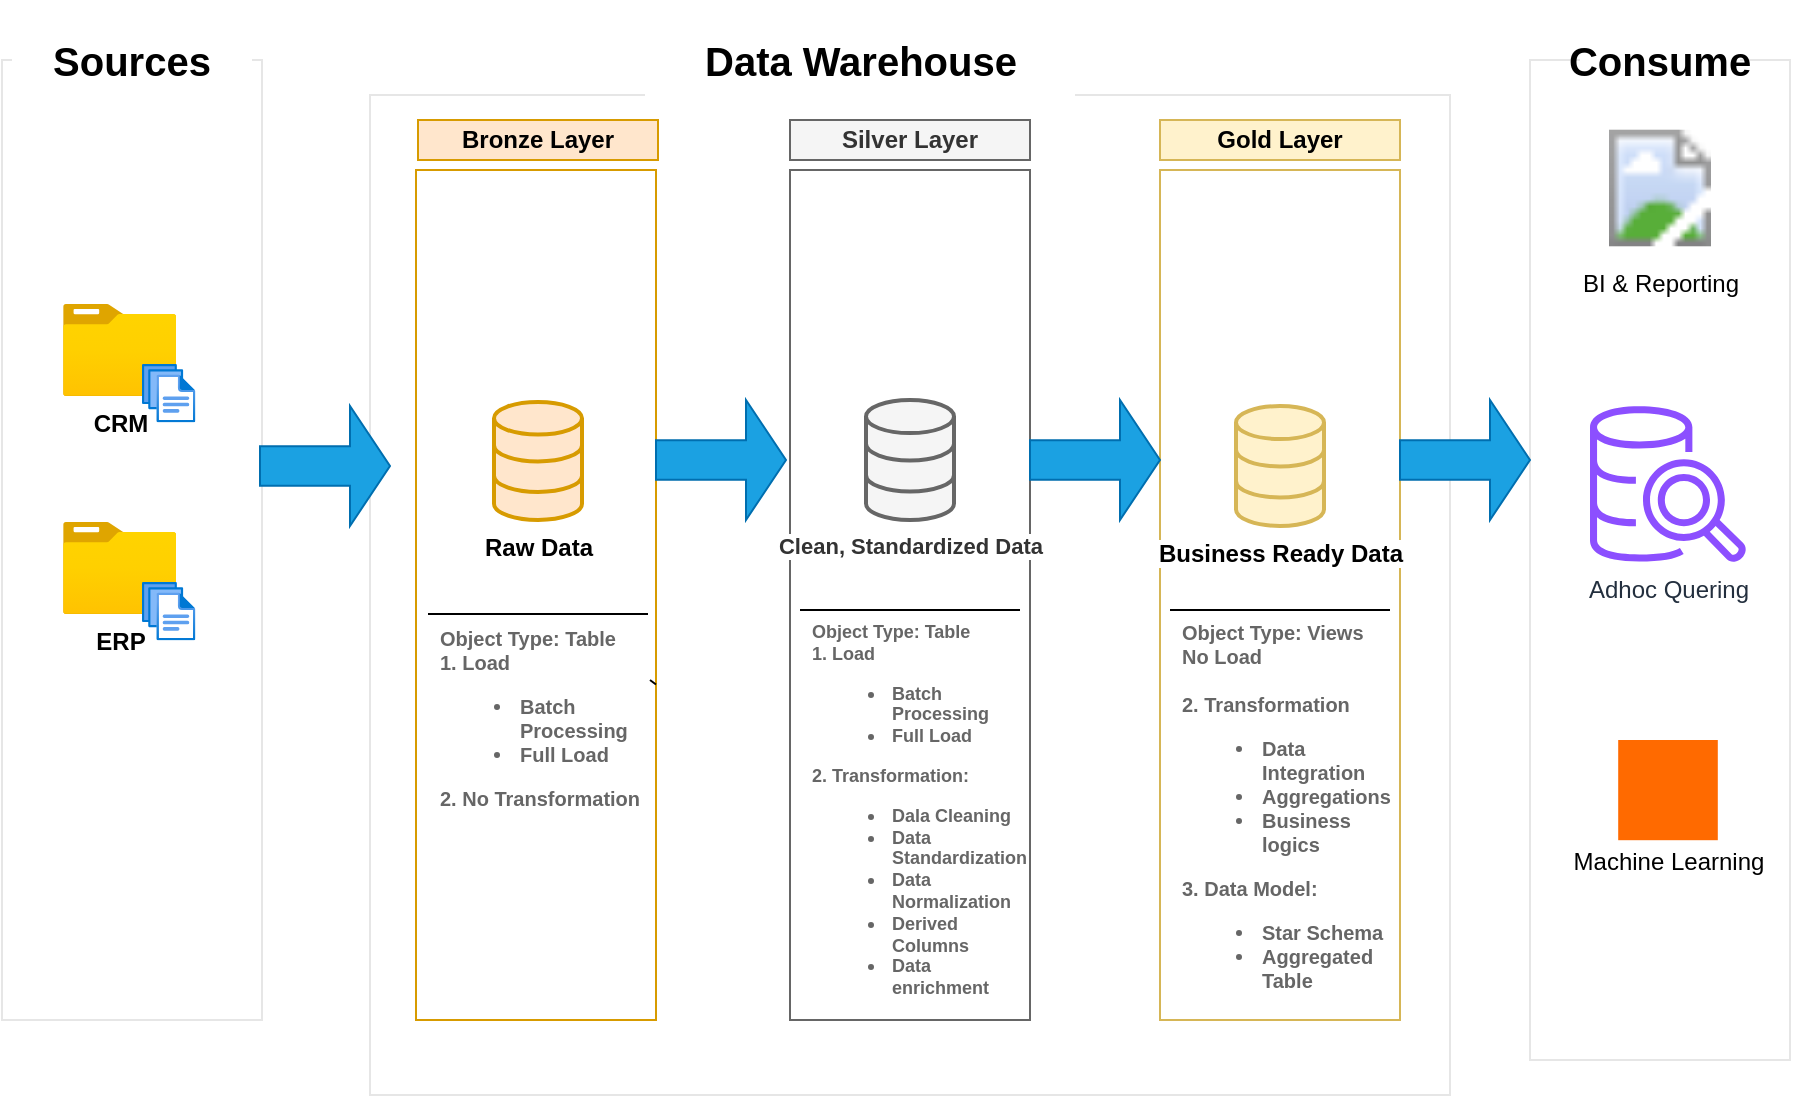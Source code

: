 <mxfile version="26.0.9">
  <diagram name="Page-1" id="c7ZTT_fs9E0JfdwcWFNK">
    <mxGraphModel dx="1020" dy="496" grid="1" gridSize="10" guides="1" tooltips="1" connect="1" arrows="1" fold="1" page="1" pageScale="1" pageWidth="850" pageHeight="1100" math="0" shadow="0">
      <root>
        <mxCell id="0" />
        <mxCell id="1" parent="0" />
        <mxCell id="z-xnj4vpK9-gtIpmTemu-1" value="&lt;h1 style=&quot;margin-top: 0px;&quot;&gt;&lt;br&gt;&lt;/h1&gt;" style="text;html=1;whiteSpace=wrap;overflow=hidden;rounded=0;fillColor=default;strokeColor=#E6E6E6;" parent="1" vertex="1">
          <mxGeometry x="46" y="60" width="130" height="480" as="geometry" />
        </mxCell>
        <mxCell id="z-xnj4vpK9-gtIpmTemu-2" value="&lt;font style=&quot;font-size: 20px;&quot;&gt;&lt;b&gt;Sources&lt;/b&gt;&lt;/font&gt;" style="rounded=0;whiteSpace=wrap;html=1;strokeColor=none;" parent="1" vertex="1">
          <mxGeometry x="51" y="30" width="120" height="60" as="geometry" />
        </mxCell>
        <mxCell id="z-xnj4vpK9-gtIpmTemu-3" value="&lt;h1 style=&quot;margin-top: 0px;&quot;&gt;&lt;br&gt;&lt;/h1&gt;" style="text;html=1;whiteSpace=wrap;overflow=hidden;rounded=0;fillColor=default;strokeColor=#E6E6E6;" parent="1" vertex="1">
          <mxGeometry x="230" y="77.5" width="540" height="500" as="geometry" />
        </mxCell>
        <mxCell id="z-xnj4vpK9-gtIpmTemu-4" value="&lt;font style=&quot;font-size: 20px;&quot;&gt;&lt;b&gt;Data Warehouse&lt;/b&gt;&lt;/font&gt;" style="rounded=0;whiteSpace=wrap;html=1;strokeColor=none;" parent="1" vertex="1">
          <mxGeometry x="367.5" y="30" width="215" height="60" as="geometry" />
        </mxCell>
        <mxCell id="z-xnj4vpK9-gtIpmTemu-5" value="&lt;h1 style=&quot;margin-top: 0px;&quot;&gt;&lt;br&gt;&lt;/h1&gt;" style="text;html=1;whiteSpace=wrap;overflow=hidden;rounded=0;fillColor=default;strokeColor=#E6E6E6;" parent="1" vertex="1">
          <mxGeometry x="810" y="60" width="130" height="500" as="geometry" />
        </mxCell>
        <mxCell id="z-xnj4vpK9-gtIpmTemu-6" value="&lt;font style=&quot;font-size: 20px;&quot;&gt;&lt;b&gt;Consume&lt;/b&gt;&lt;/font&gt;" style="rounded=0;whiteSpace=wrap;html=1;strokeColor=none;" parent="1" vertex="1">
          <mxGeometry x="835" y="30" width="80" height="60" as="geometry" />
        </mxCell>
        <mxCell id="z-xnj4vpK9-gtIpmTemu-7" value="&lt;b&gt;Bronze Layer&lt;/b&gt;" style="rounded=0;whiteSpace=wrap;html=1;fillColor=#ffe6cc;strokeColor=#d79b00;" parent="1" vertex="1">
          <mxGeometry x="254" y="90" width="120" height="20" as="geometry" />
        </mxCell>
        <mxCell id="z-xnj4vpK9-gtIpmTemu-8" value="" style="rounded=0;whiteSpace=wrap;html=1;fillColor=none;strokeColor=#d79b00;" parent="1" vertex="1">
          <mxGeometry x="253" y="115" width="120" height="425" as="geometry" />
        </mxCell>
        <mxCell id="z-xnj4vpK9-gtIpmTemu-15" value="&lt;b&gt;Silver Layer&lt;/b&gt;" style="rounded=0;whiteSpace=wrap;html=1;fillColor=#f5f5f5;strokeColor=#666666;fontColor=#333333;" parent="1" vertex="1">
          <mxGeometry x="440" y="90" width="120" height="20" as="geometry" />
        </mxCell>
        <mxCell id="z-xnj4vpK9-gtIpmTemu-16" value="" style="rounded=0;whiteSpace=wrap;html=1;fillColor=none;strokeColor=#666666;fontColor=#333333;" parent="1" vertex="1">
          <mxGeometry x="440" y="115" width="120" height="425" as="geometry" />
        </mxCell>
        <mxCell id="z-xnj4vpK9-gtIpmTemu-17" value="&lt;b&gt;Gold Layer&lt;/b&gt;" style="rounded=0;whiteSpace=wrap;html=1;fillColor=#fff2cc;strokeColor=#d6b656;" parent="1" vertex="1">
          <mxGeometry x="625" y="90" width="120" height="20" as="geometry" />
        </mxCell>
        <mxCell id="z-xnj4vpK9-gtIpmTemu-18" value="" style="rounded=0;whiteSpace=wrap;html=1;fillColor=none;strokeColor=#d6b656;" parent="1" vertex="1">
          <mxGeometry x="625" y="115" width="120" height="425" as="geometry" />
        </mxCell>
        <mxCell id="z-xnj4vpK9-gtIpmTemu-19" value="&lt;b&gt;CRM&lt;/b&gt;" style="image;aspect=fixed;html=1;points=[];align=center;fontSize=12;image=img/lib/azure2/general/Folder_Blank.svg;" parent="1" vertex="1">
          <mxGeometry x="76.5" y="182" width="56.68" height="46" as="geometry" />
        </mxCell>
        <mxCell id="z-xnj4vpK9-gtIpmTemu-20" value="" style="image;aspect=fixed;html=1;points=[];align=center;fontSize=12;image=img/lib/azure2/general/Files.svg;" parent="1" vertex="1">
          <mxGeometry x="116" y="212" width="26.7" height="29.21" as="geometry" />
        </mxCell>
        <mxCell id="z-xnj4vpK9-gtIpmTemu-23" value="&lt;b&gt;ERP&lt;/b&gt;" style="image;aspect=fixed;html=1;points=[];align=center;fontSize=12;image=img/lib/azure2/general/Folder_Blank.svg;" parent="1" vertex="1">
          <mxGeometry x="76.5" y="291" width="56.68" height="46" as="geometry" />
        </mxCell>
        <mxCell id="z-xnj4vpK9-gtIpmTemu-24" value="" style="image;aspect=fixed;html=1;points=[];align=center;fontSize=12;image=img/lib/azure2/general/Files.svg;" parent="1" vertex="1">
          <mxGeometry x="116" y="321" width="26.7" height="29.21" as="geometry" />
        </mxCell>
        <mxCell id="z-xnj4vpK9-gtIpmTemu-25" value="Raw Data" style="html=1;verticalLabelPosition=bottom;align=center;labelBackgroundColor=#ffffff;verticalAlign=top;strokeWidth=2;strokeColor=#d79b00;shadow=0;dashed=0;shape=mxgraph.ios7.icons.data;fillColor=#ffe6cc;fontStyle=1" parent="1" vertex="1">
          <mxGeometry x="292" y="231" width="44" height="59" as="geometry" />
        </mxCell>
        <mxCell id="z-xnj4vpK9-gtIpmTemu-26" value="&lt;font&gt;Clean, Standardized Data&lt;/font&gt;" style="html=1;verticalLabelPosition=bottom;align=center;labelBackgroundColor=#ffffff;verticalAlign=top;strokeWidth=2;strokeColor=#666666;shadow=0;dashed=0;shape=mxgraph.ios7.icons.data;fillColor=#f5f5f5;fontColor=#333333;fontSize=11;fontStyle=1" parent="1" vertex="1">
          <mxGeometry x="478" y="230" width="44" height="60" as="geometry" />
        </mxCell>
        <mxCell id="z-xnj4vpK9-gtIpmTemu-27" value="Business Ready Data" style="html=1;verticalLabelPosition=bottom;align=center;labelBackgroundColor=#ffffff;verticalAlign=top;strokeWidth=2;strokeColor=#d6b656;shadow=0;dashed=0;shape=mxgraph.ios7.icons.data;fillColor=#fff2cc;fontStyle=1" parent="1" vertex="1">
          <mxGeometry x="663" y="233" width="44" height="60" as="geometry" />
        </mxCell>
        <mxCell id="z-xnj4vpK9-gtIpmTemu-29" value="" style="html=1;shadow=0;dashed=0;align=center;verticalAlign=middle;shape=mxgraph.arrows2.arrow;dy=0.67;dx=20;notch=0;fillColor=#1ba1e2;strokeColor=#006EAF;fontColor=#ffffff;" parent="1" vertex="1">
          <mxGeometry x="175" y="233" width="65" height="60" as="geometry" />
        </mxCell>
        <mxCell id="z-xnj4vpK9-gtIpmTemu-33" value="" style="html=1;shadow=0;dashed=0;align=center;verticalAlign=middle;shape=mxgraph.arrows2.arrow;dy=0.67;dx=20;notch=0;fillColor=#1ba1e2;strokeColor=#006EAF;fontColor=#ffffff;" parent="1" vertex="1">
          <mxGeometry x="373" y="230" width="65" height="60" as="geometry" />
        </mxCell>
        <mxCell id="z-xnj4vpK9-gtIpmTemu-35" value="" style="html=1;shadow=0;dashed=0;align=center;verticalAlign=middle;shape=mxgraph.arrows2.arrow;dy=0.67;dx=20;notch=0;fillColor=#1ba1e2;strokeColor=#006EAF;fontColor=#ffffff;" parent="1" vertex="1">
          <mxGeometry x="560" y="230" width="65" height="60" as="geometry" />
        </mxCell>
        <mxCell id="z-xnj4vpK9-gtIpmTemu-36" value="" style="html=1;shadow=0;dashed=0;align=center;verticalAlign=middle;shape=mxgraph.arrows2.arrow;dy=0.67;dx=20;notch=0;fillColor=#1ba1e2;strokeColor=#006EAF;fontColor=#ffffff;" parent="1" vertex="1">
          <mxGeometry x="745" y="230" width="65" height="60" as="geometry" />
        </mxCell>
        <mxCell id="z-xnj4vpK9-gtIpmTemu-41" value="" style="endArrow=none;html=1;rounded=0;" parent="1" source="z-xnj4vpK9-gtIpmTemu-8" edge="1">
          <mxGeometry relative="1" as="geometry">
            <mxPoint x="250" y="370" as="sourcePoint" />
            <mxPoint x="370" y="370" as="targetPoint" />
          </mxGeometry>
        </mxCell>
        <mxCell id="z-xnj4vpK9-gtIpmTemu-43" value="" style="endArrow=none;html=1;rounded=0;" parent="1" edge="1">
          <mxGeometry width="50" height="50" relative="1" as="geometry">
            <mxPoint x="259" y="337" as="sourcePoint" />
            <mxPoint x="369" y="337" as="targetPoint" />
            <Array as="points" />
          </mxGeometry>
        </mxCell>
        <mxCell id="z-xnj4vpK9-gtIpmTemu-44" value="" style="endArrow=none;html=1;rounded=0;" parent="1" edge="1">
          <mxGeometry width="50" height="50" relative="1" as="geometry">
            <mxPoint x="445" y="334.94" as="sourcePoint" />
            <mxPoint x="555" y="334.94" as="targetPoint" />
            <Array as="points" />
          </mxGeometry>
        </mxCell>
        <mxCell id="z-xnj4vpK9-gtIpmTemu-45" value="" style="endArrow=none;html=1;rounded=0;" parent="1" edge="1">
          <mxGeometry width="50" height="50" relative="1" as="geometry">
            <mxPoint x="630" y="334.94" as="sourcePoint" />
            <mxPoint x="740" y="334.94" as="targetPoint" />
            <Array as="points" />
          </mxGeometry>
        </mxCell>
        <mxCell id="z-xnj4vpK9-gtIpmTemu-46" value="&lt;font&gt;&lt;span&gt;Object Typ&lt;/span&gt;e: Table&lt;/font&gt;&lt;div&gt;&lt;span style=&quot;background-color: transparent; color: light-dark(rgb(102, 102, 102), rgb(149, 149, 149));&quot;&gt;1. Load&lt;/span&gt;&lt;/div&gt;&lt;div&gt;&lt;ul&gt;&lt;li&gt;&lt;span style=&quot;background-color: transparent; color: light-dark(rgb(102, 102, 102), rgb(149, 149, 149));&quot;&gt;Batch Processing&lt;/span&gt;&lt;/li&gt;&lt;li&gt;&lt;span style=&quot;background-color: transparent; color: light-dark(rgb(102, 102, 102), rgb(149, 149, 149));&quot;&gt;Full Load&lt;/span&gt;&lt;/li&gt;&lt;/ul&gt;&lt;div&gt;&lt;span&gt;2. No Transformation&lt;/span&gt;&lt;/div&gt;&lt;/div&gt;&lt;div&gt;&lt;span&gt;&lt;br&gt;&lt;/span&gt;&lt;/div&gt;" style="strokeWidth=1;shadow=0;dashed=0;align=center;html=1;shape=mxgraph.mockup.text.textBox;fontColor=#666666;align=left;fontSize=10;spacingLeft=4;spacingTop=-3;whiteSpace=wrap;strokeColor=none;mainText=;verticalAlign=top;fontStyle=1" parent="1" vertex="1">
          <mxGeometry x="259" y="340" width="110" height="180" as="geometry" />
        </mxCell>
        <mxCell id="z-xnj4vpK9-gtIpmTemu-47" value="&lt;font&gt;&lt;span&gt;Object Typ&lt;/span&gt;e: Table&lt;/font&gt;&lt;div&gt;&lt;span style=&quot;background-color: transparent; color: light-dark(rgb(102, 102, 102), rgb(149, 149, 149));&quot;&gt;1. Load&lt;/span&gt;&lt;/div&gt;&lt;div&gt;&lt;ul&gt;&lt;li&gt;&lt;span style=&quot;background-color: transparent; color: light-dark(rgb(102, 102, 102), rgb(149, 149, 149));&quot;&gt;Batch Processing&lt;/span&gt;&lt;/li&gt;&lt;li&gt;&lt;span style=&quot;background-color: transparent; color: light-dark(rgb(102, 102, 102), rgb(149, 149, 149));&quot;&gt;Full Load&lt;/span&gt;&lt;/li&gt;&lt;/ul&gt;&lt;div&gt;&lt;span&gt;2. Transformation:&lt;/span&gt;&lt;/div&gt;&lt;/div&gt;&lt;div&gt;&lt;ul&gt;&lt;li&gt;&lt;span&gt;Dala Cleaning&lt;/span&gt;&lt;/li&gt;&lt;li&gt;Data Standardization&lt;/li&gt;&lt;li&gt;Data Normalization&lt;/li&gt;&lt;li&gt;Derived Columns&lt;/li&gt;&lt;li&gt;Data enrichment&lt;/li&gt;&lt;/ul&gt;&lt;/div&gt;&lt;div&gt;&lt;span&gt;&lt;br&gt;&lt;/span&gt;&lt;/div&gt;" style="strokeWidth=1;shadow=0;dashed=0;align=center;html=1;shape=mxgraph.mockup.text.textBox;fontColor=#666666;align=left;fontSize=9;spacingLeft=4;spacingTop=-3;whiteSpace=wrap;strokeColor=none;mainText=;verticalAlign=top;fontStyle=1" parent="1" vertex="1">
          <mxGeometry x="445" y="337" width="110" height="193" as="geometry" />
        </mxCell>
        <mxCell id="z-xnj4vpK9-gtIpmTemu-48" value="&lt;font&gt;&lt;span&gt;Object Typ&lt;/span&gt;e: Views&lt;/font&gt;&lt;div&gt;&lt;span style=&quot;background-color: transparent; color: light-dark(rgb(102, 102, 102), rgb(149, 149, 149));&quot;&gt;No Load&lt;/span&gt;&lt;/div&gt;&lt;div&gt;&lt;span style=&quot;background-color: transparent; color: light-dark(rgb(102, 102, 102), rgb(149, 149, 149));&quot;&gt;&lt;br&gt;&lt;/span&gt;&lt;/div&gt;&lt;div&gt;&lt;div&gt;&lt;span&gt;2. Transformation&lt;/span&gt;&lt;/div&gt;&lt;/div&gt;&lt;div&gt;&lt;ul&gt;&lt;li&gt;&lt;span&gt;Data Integration&lt;/span&gt;&lt;/li&gt;&lt;li&gt;&lt;span&gt;Aggregations&lt;/span&gt;&lt;/li&gt;&lt;li&gt;&lt;span&gt;Business logics&lt;/span&gt;&lt;/li&gt;&lt;/ul&gt;&lt;div&gt;3. Data Model:&lt;/div&gt;&lt;/div&gt;&lt;div&gt;&lt;ul&gt;&lt;li&gt;Star Schema&lt;/li&gt;&lt;li&gt;Aggregated Table&lt;/li&gt;&lt;/ul&gt;&lt;/div&gt;&lt;div&gt;&lt;span&gt;&lt;br&gt;&lt;/span&gt;&lt;/div&gt;" style="strokeWidth=1;shadow=0;dashed=0;align=center;html=1;shape=mxgraph.mockup.text.textBox;fontColor=#666666;align=left;fontSize=10;spacingLeft=4;spacingTop=-3;whiteSpace=wrap;strokeColor=none;mainText=;verticalAlign=top;fontStyle=1" parent="1" vertex="1">
          <mxGeometry x="630" y="337" width="110" height="193" as="geometry" />
        </mxCell>
        <mxCell id="z-xnj4vpK9-gtIpmTemu-50" value="BI &amp;amp; Reporting" style="image;aspect=fixed;html=1;points=[];align=center;fontSize=12;image=img/lib/azure2/power_platform/PowerBI.svg;" parent="1" vertex="1">
          <mxGeometry x="849.5" y="90" width="51" height="68" as="geometry" />
        </mxCell>
        <mxCell id="z-xnj4vpK9-gtIpmTemu-52" value="Adhoc Quering" style="sketch=0;outlineConnect=0;fontColor=#232F3E;gradientColor=none;fillColor=#8C4FFF;strokeColor=none;dashed=0;verticalLabelPosition=bottom;verticalAlign=top;align=center;html=1;fontSize=12;fontStyle=0;aspect=fixed;pointerEvents=1;shape=mxgraph.aws4.redshift_query_editor_v20_light;" parent="1" vertex="1">
          <mxGeometry x="840" y="233" width="78" height="78" as="geometry" />
        </mxCell>
        <mxCell id="z-xnj4vpK9-gtIpmTemu-53" value="&lt;div&gt;&lt;br&gt;&lt;/div&gt;&lt;div&gt;&lt;br&gt;&lt;/div&gt;&lt;div&gt;&lt;br&gt;&lt;/div&gt;&lt;div&gt;&lt;br&gt;&lt;/div&gt;&lt;div&gt;&lt;br&gt;&lt;/div&gt;&lt;div&gt;Machine Learning&lt;/div&gt;" style="points=[];aspect=fixed;html=1;align=center;shadow=0;dashed=0;fillColor=#FF6A00;strokeColor=none;shape=mxgraph.alibaba_cloud.machine_learning;" parent="1" vertex="1">
          <mxGeometry x="854.1" y="400" width="49.8" height="50.1" as="geometry" />
        </mxCell>
      </root>
    </mxGraphModel>
  </diagram>
</mxfile>
